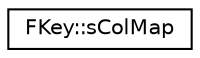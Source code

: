 digraph "Graphical Class Hierarchy"
{
 // LATEX_PDF_SIZE
  edge [fontname="Helvetica",fontsize="10",labelfontname="Helvetica",labelfontsize="10"];
  node [fontname="Helvetica",fontsize="10",shape=record];
  rankdir="LR";
  Node0 [label="FKey::sColMap",height=0.2,width=0.4,color="black", fillcolor="white", style="filled",URL="$db/d1b/sqlite3_8c.html#d0/d74/structFKey_1_1sColMap",tooltip=" "];
}
